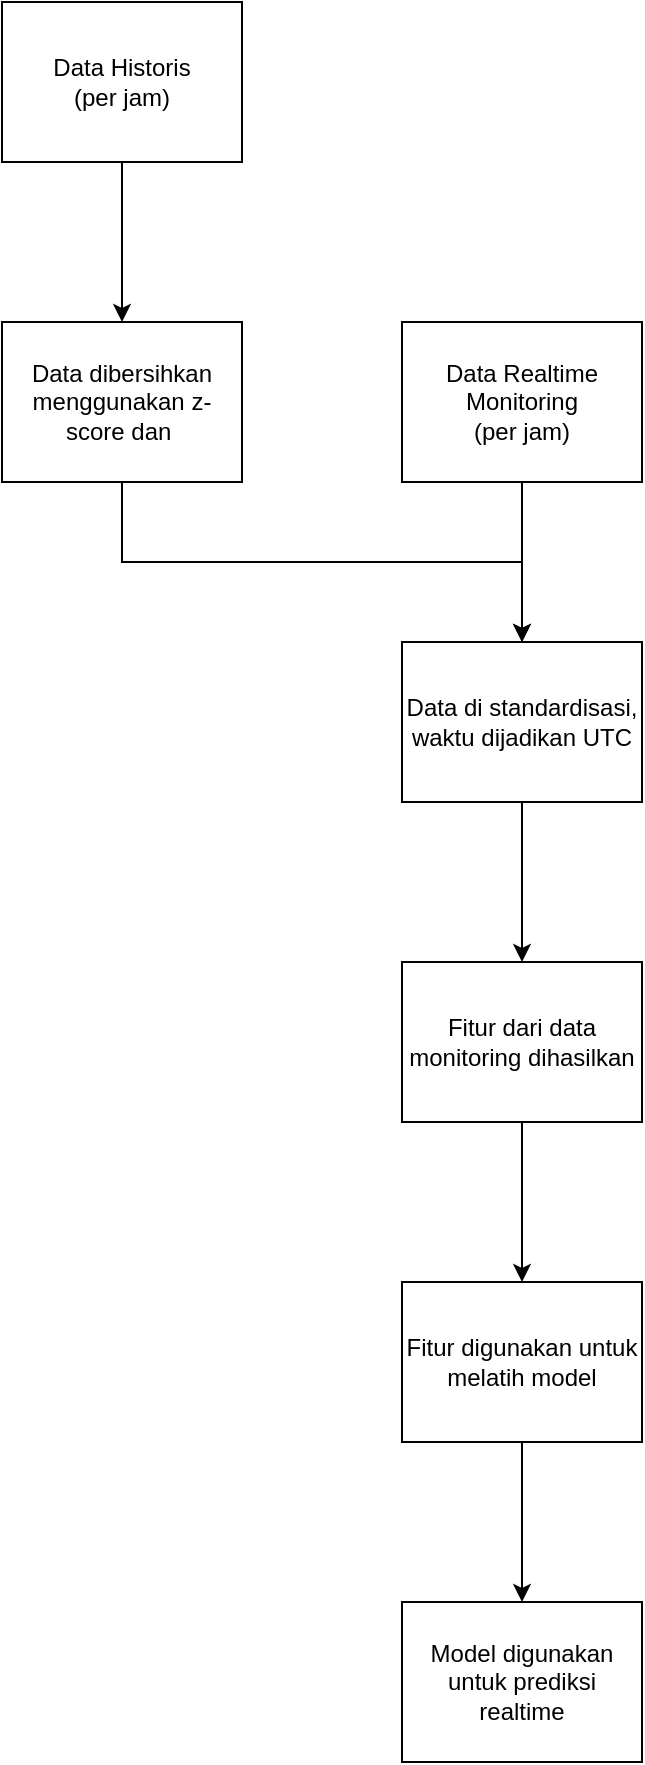 <mxfile version="27.0.5" pages="6">
  <diagram id="prtHgNgQTEPvFCAcTncT" name="Main">
    <mxGraphModel dx="1426" dy="2028" grid="1" gridSize="10" guides="1" tooltips="1" connect="1" arrows="1" fold="1" page="1" pageScale="1" pageWidth="827" pageHeight="1169" math="0" shadow="0">
      <root>
        <mxCell id="0" />
        <mxCell id="1" parent="0" />
        <mxCell id="jjmPVzldmqPU5VKHmvhN-4" style="edgeStyle=orthogonalEdgeStyle;rounded=0;orthogonalLoop=1;jettySize=auto;html=1;" edge="1" parent="1" source="NMxFcHH83RFHc_KCpSRM-1" target="jjmPVzldmqPU5VKHmvhN-3">
          <mxGeometry relative="1" as="geometry">
            <Array as="points">
              <mxPoint x="100" y="160" />
              <mxPoint x="300" y="160" />
            </Array>
          </mxGeometry>
        </mxCell>
        <mxCell id="NMxFcHH83RFHc_KCpSRM-1" value="Data dibersihkan menggunakan z-score dan&amp;nbsp;" style="rounded=0;whiteSpace=wrap;html=1;" parent="1" vertex="1">
          <mxGeometry x="40" y="40" width="120" height="80" as="geometry" />
        </mxCell>
        <mxCell id="jjmPVzldmqPU5VKHmvhN-5" value="" style="edgeStyle=orthogonalEdgeStyle;rounded=0;orthogonalLoop=1;jettySize=auto;html=1;" edge="1" parent="1" source="jjmPVzldmqPU5VKHmvhN-1" target="jjmPVzldmqPU5VKHmvhN-3">
          <mxGeometry relative="1" as="geometry" />
        </mxCell>
        <mxCell id="jjmPVzldmqPU5VKHmvhN-1" value="Data Realtime Monitoring&lt;div&gt;(per jam)&lt;/div&gt;" style="rounded=0;whiteSpace=wrap;html=1;" vertex="1" parent="1">
          <mxGeometry x="240" y="40" width="120" height="80" as="geometry" />
        </mxCell>
        <mxCell id="jjmPVzldmqPU5VKHmvhN-9" value="" style="edgeStyle=orthogonalEdgeStyle;rounded=0;orthogonalLoop=1;jettySize=auto;html=1;" edge="1" parent="1" source="jjmPVzldmqPU5VKHmvhN-3" target="jjmPVzldmqPU5VKHmvhN-6">
          <mxGeometry relative="1" as="geometry" />
        </mxCell>
        <mxCell id="jjmPVzldmqPU5VKHmvhN-3" value="Data di standardisasi, waktu dijadikan UTC" style="rounded=0;whiteSpace=wrap;html=1;" vertex="1" parent="1">
          <mxGeometry x="240" y="200" width="120" height="80" as="geometry" />
        </mxCell>
        <mxCell id="jjmPVzldmqPU5VKHmvhN-10" value="" style="edgeStyle=orthogonalEdgeStyle;rounded=0;orthogonalLoop=1;jettySize=auto;html=1;" edge="1" parent="1" source="jjmPVzldmqPU5VKHmvhN-6" target="jjmPVzldmqPU5VKHmvhN-7">
          <mxGeometry relative="1" as="geometry" />
        </mxCell>
        <mxCell id="jjmPVzldmqPU5VKHmvhN-6" value="Fitur dari data monitoring dihasilkan" style="rounded=0;whiteSpace=wrap;html=1;" vertex="1" parent="1">
          <mxGeometry x="240" y="360" width="120" height="80" as="geometry" />
        </mxCell>
        <mxCell id="jjmPVzldmqPU5VKHmvhN-11" value="" style="edgeStyle=orthogonalEdgeStyle;rounded=0;orthogonalLoop=1;jettySize=auto;html=1;" edge="1" parent="1" source="jjmPVzldmqPU5VKHmvhN-7" target="jjmPVzldmqPU5VKHmvhN-8">
          <mxGeometry relative="1" as="geometry" />
        </mxCell>
        <mxCell id="jjmPVzldmqPU5VKHmvhN-7" value="Fitur digunakan untuk melatih model" style="rounded=0;whiteSpace=wrap;html=1;" vertex="1" parent="1">
          <mxGeometry x="240" y="520" width="120" height="80" as="geometry" />
        </mxCell>
        <mxCell id="jjmPVzldmqPU5VKHmvhN-8" value="Model digunakan untuk prediksi realtime" style="rounded=0;whiteSpace=wrap;html=1;" vertex="1" parent="1">
          <mxGeometry x="240" y="680" width="120" height="80" as="geometry" />
        </mxCell>
        <mxCell id="jjmPVzldmqPU5VKHmvhN-13" value="" style="edgeStyle=orthogonalEdgeStyle;rounded=0;orthogonalLoop=1;jettySize=auto;html=1;" edge="1" parent="1" source="jjmPVzldmqPU5VKHmvhN-12" target="NMxFcHH83RFHc_KCpSRM-1">
          <mxGeometry relative="1" as="geometry" />
        </mxCell>
        <mxCell id="jjmPVzldmqPU5VKHmvhN-12" value="Data Historis&lt;div&gt;(per jam)&lt;/div&gt;" style="rounded=0;whiteSpace=wrap;html=1;" vertex="1" parent="1">
          <mxGeometry x="40" y="-120" width="120" height="80" as="geometry" />
        </mxCell>
      </root>
    </mxGraphModel>
  </diagram>
  <diagram id="GODUYR_VW3gj8--SQgzY" name="Pembersihan D Historis">
    <mxGraphModel dx="1426" dy="859" grid="1" gridSize="10" guides="1" tooltips="1" connect="1" arrows="1" fold="1" page="1" pageScale="1" pageWidth="827" pageHeight="1169" math="0" shadow="0">
      <root>
        <mxCell id="0" />
        <mxCell id="1" parent="0" />
      </root>
    </mxGraphModel>
  </diagram>
  <diagram id="-kKm1PQz-xzZl0_eJAG8" name="Standardisasi D">
    <mxGraphModel dx="1426" dy="859" grid="1" gridSize="10" guides="1" tooltips="1" connect="1" arrows="1" fold="1" page="1" pageScale="1" pageWidth="827" pageHeight="1169" math="0" shadow="0">
      <root>
        <mxCell id="0" />
        <mxCell id="1" parent="0" />
      </root>
    </mxGraphModel>
  </diagram>
  <diagram id="iID-ONn3AUzZCE_32AGx" name="Pembuatan Fitur">
    <mxGraphModel dx="1426" dy="859" grid="1" gridSize="10" guides="1" tooltips="1" connect="1" arrows="1" fold="1" page="1" pageScale="1" pageWidth="827" pageHeight="1169" math="0" shadow="0">
      <root>
        <mxCell id="0" />
        <mxCell id="1" parent="0" />
      </root>
    </mxGraphModel>
  </diagram>
  <diagram id="RIXmtwjx6BgPQqYtD7t1" name="Pelatihan Model">
    <mxGraphModel dx="1426" dy="859" grid="1" gridSize="10" guides="1" tooltips="1" connect="1" arrows="1" fold="1" page="1" pageScale="1" pageWidth="827" pageHeight="1169" math="0" shadow="0">
      <root>
        <mxCell id="0" />
        <mxCell id="1" parent="0" />
      </root>
    </mxGraphModel>
  </diagram>
  <diagram id="4OYm57kb_eYrYTqd8KtX" name="Prediksi">
    <mxGraphModel dx="1426" dy="859" grid="1" gridSize="10" guides="1" tooltips="1" connect="1" arrows="1" fold="1" page="1" pageScale="1" pageWidth="827" pageHeight="1169" math="0" shadow="0">
      <root>
        <mxCell id="0" />
        <mxCell id="1" parent="0" />
      </root>
    </mxGraphModel>
  </diagram>
</mxfile>
